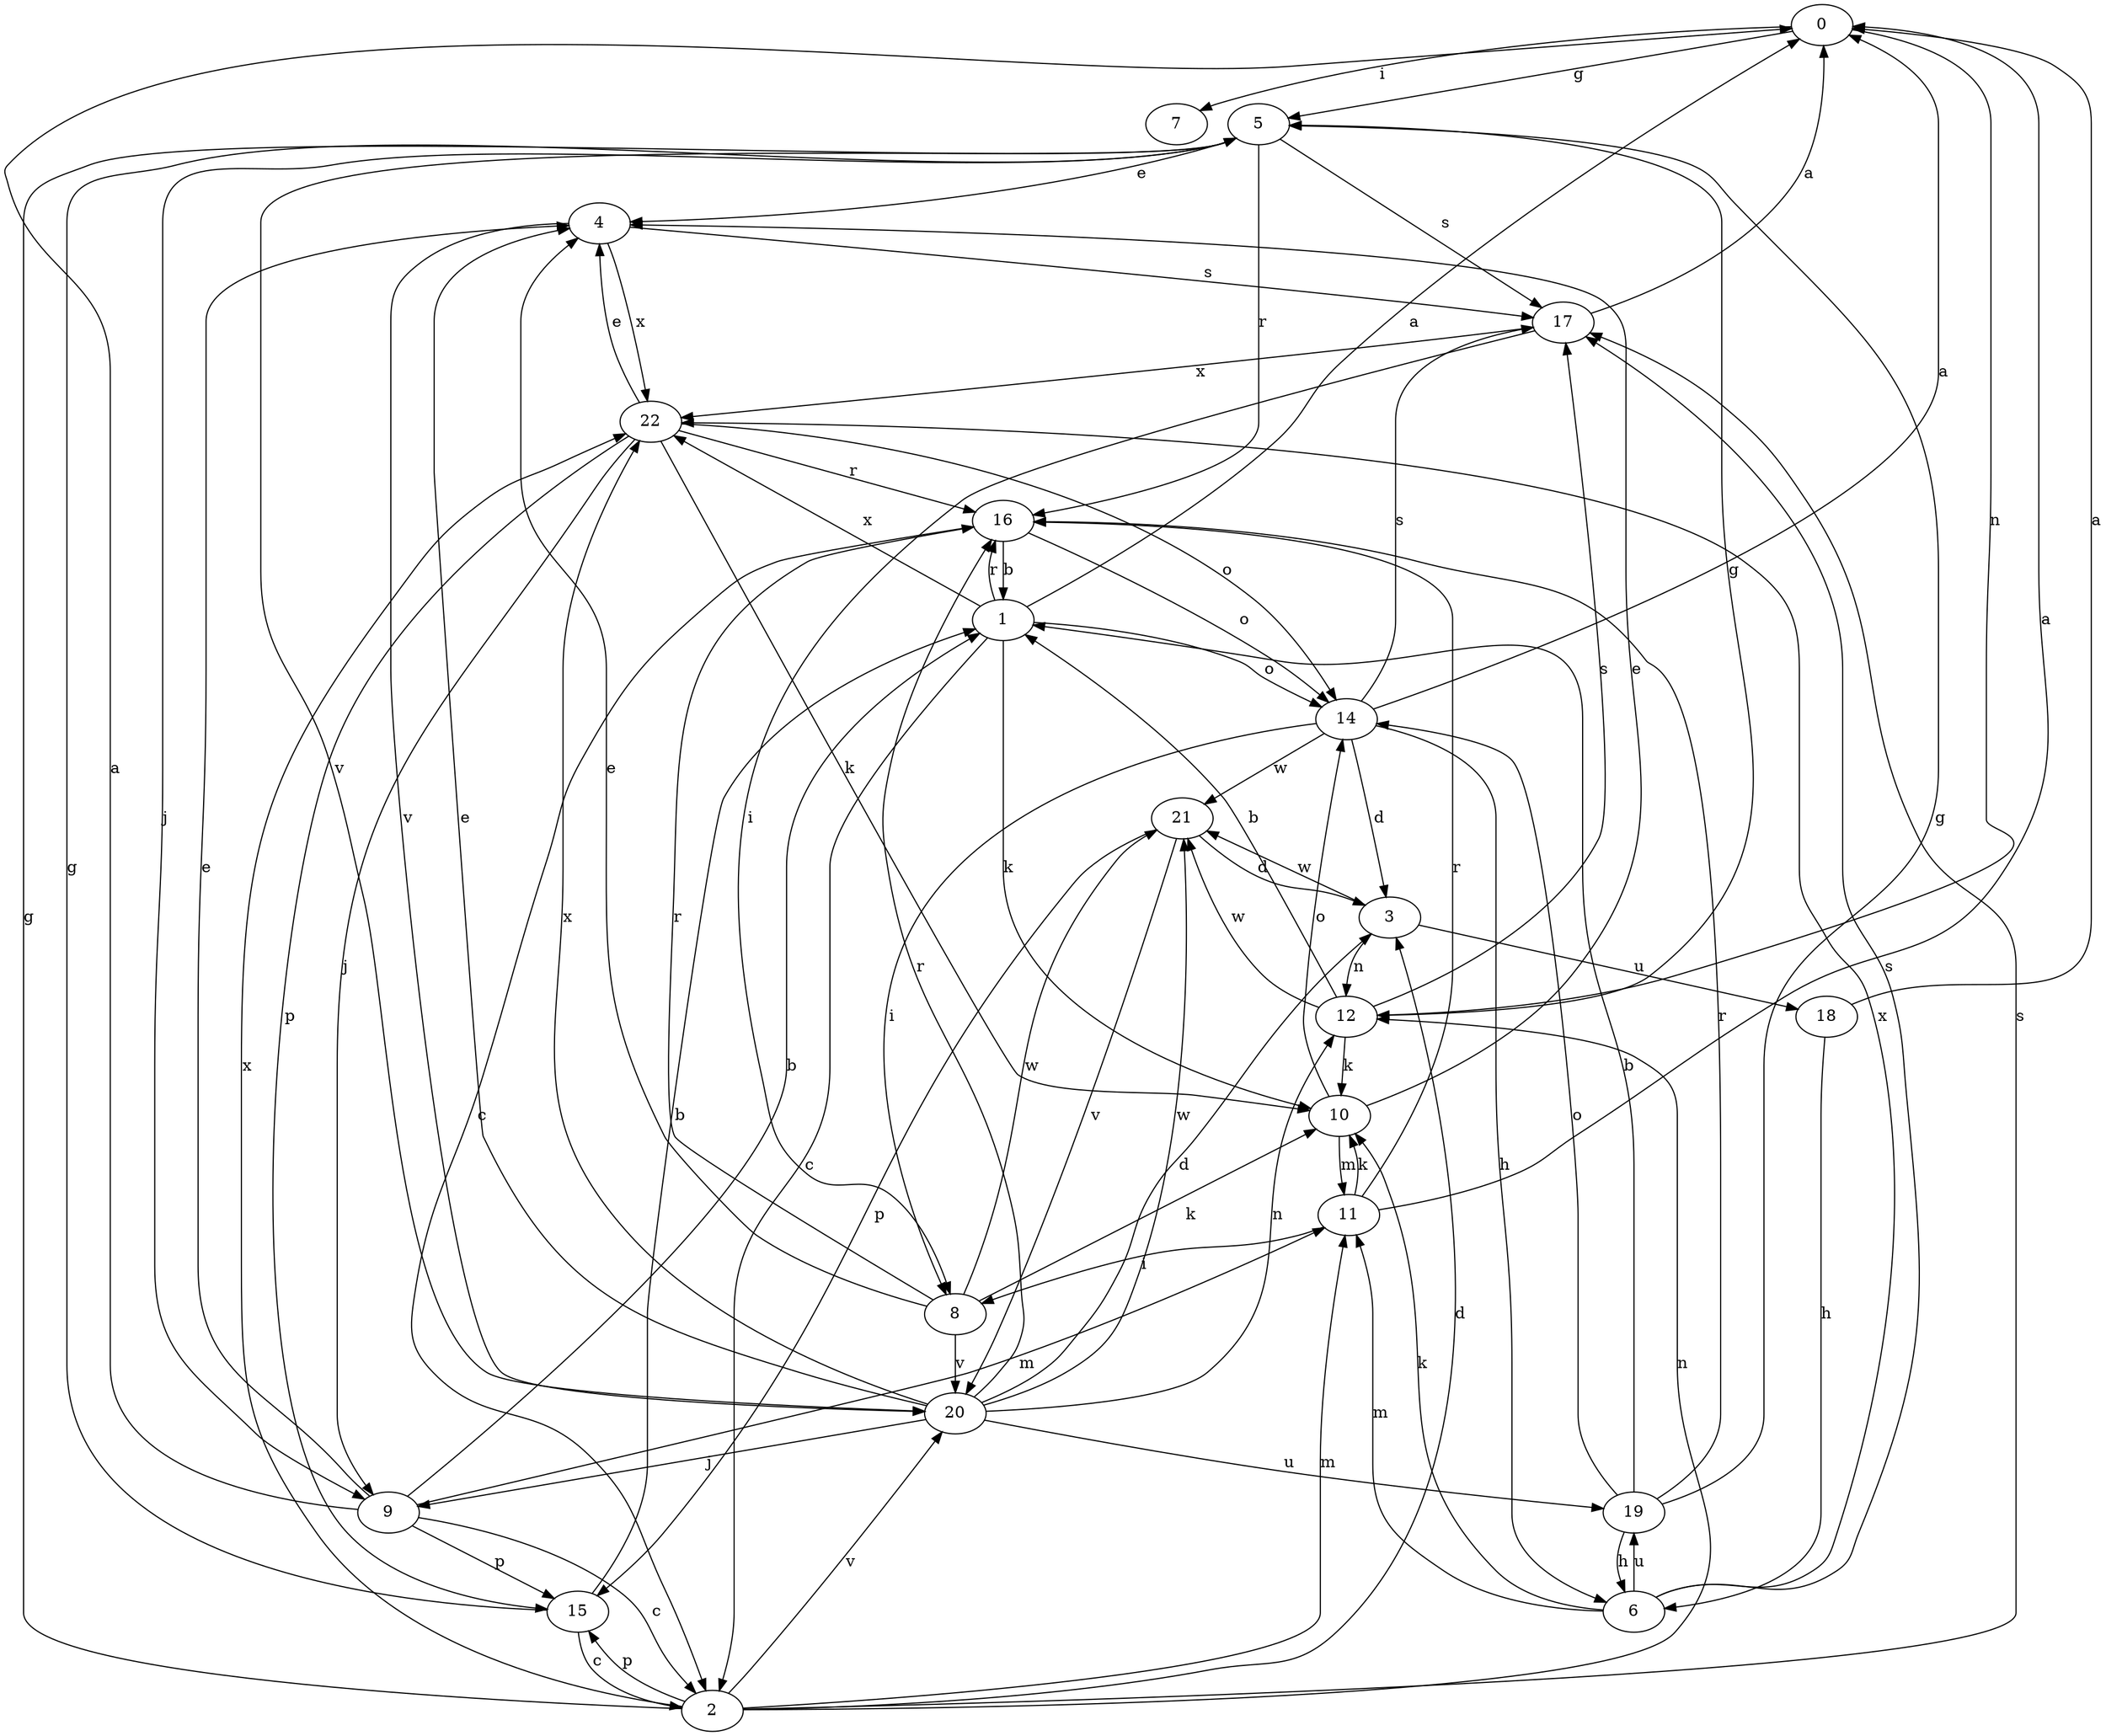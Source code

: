 strict digraph  {
0;
1;
2;
3;
4;
5;
6;
7;
8;
9;
10;
11;
12;
14;
15;
16;
17;
18;
19;
20;
21;
22;
0 -> 5  [label=g];
0 -> 7  [label=i];
0 -> 12  [label=n];
1 -> 0  [label=a];
1 -> 2  [label=c];
1 -> 10  [label=k];
1 -> 14  [label=o];
1 -> 16  [label=r];
1 -> 22  [label=x];
2 -> 3  [label=d];
2 -> 5  [label=g];
2 -> 11  [label=m];
2 -> 12  [label=n];
2 -> 15  [label=p];
2 -> 17  [label=s];
2 -> 20  [label=v];
2 -> 22  [label=x];
3 -> 12  [label=n];
3 -> 18  [label=u];
3 -> 21  [label=w];
4 -> 17  [label=s];
4 -> 20  [label=v];
4 -> 22  [label=x];
5 -> 4  [label=e];
5 -> 9  [label=j];
5 -> 16  [label=r];
5 -> 17  [label=s];
5 -> 20  [label=v];
6 -> 10  [label=k];
6 -> 11  [label=m];
6 -> 17  [label=s];
6 -> 19  [label=u];
6 -> 22  [label=x];
8 -> 4  [label=e];
8 -> 10  [label=k];
8 -> 16  [label=r];
8 -> 20  [label=v];
8 -> 21  [label=w];
9 -> 0  [label=a];
9 -> 1  [label=b];
9 -> 2  [label=c];
9 -> 4  [label=e];
9 -> 11  [label=m];
9 -> 15  [label=p];
10 -> 4  [label=e];
10 -> 11  [label=m];
10 -> 14  [label=o];
11 -> 0  [label=a];
11 -> 8  [label=i];
11 -> 10  [label=k];
11 -> 16  [label=r];
12 -> 1  [label=b];
12 -> 5  [label=g];
12 -> 10  [label=k];
12 -> 17  [label=s];
12 -> 21  [label=w];
14 -> 0  [label=a];
14 -> 3  [label=d];
14 -> 6  [label=h];
14 -> 8  [label=i];
14 -> 17  [label=s];
14 -> 21  [label=w];
15 -> 1  [label=b];
15 -> 2  [label=c];
15 -> 5  [label=g];
16 -> 1  [label=b];
16 -> 2  [label=c];
16 -> 14  [label=o];
17 -> 0  [label=a];
17 -> 8  [label=i];
17 -> 22  [label=x];
18 -> 0  [label=a];
18 -> 6  [label=h];
19 -> 1  [label=b];
19 -> 5  [label=g];
19 -> 6  [label=h];
19 -> 14  [label=o];
19 -> 16  [label=r];
20 -> 3  [label=d];
20 -> 4  [label=e];
20 -> 9  [label=j];
20 -> 12  [label=n];
20 -> 16  [label=r];
20 -> 19  [label=u];
20 -> 21  [label=w];
20 -> 22  [label=x];
21 -> 3  [label=d];
21 -> 15  [label=p];
21 -> 20  [label=v];
22 -> 4  [label=e];
22 -> 9  [label=j];
22 -> 10  [label=k];
22 -> 14  [label=o];
22 -> 15  [label=p];
22 -> 16  [label=r];
}
